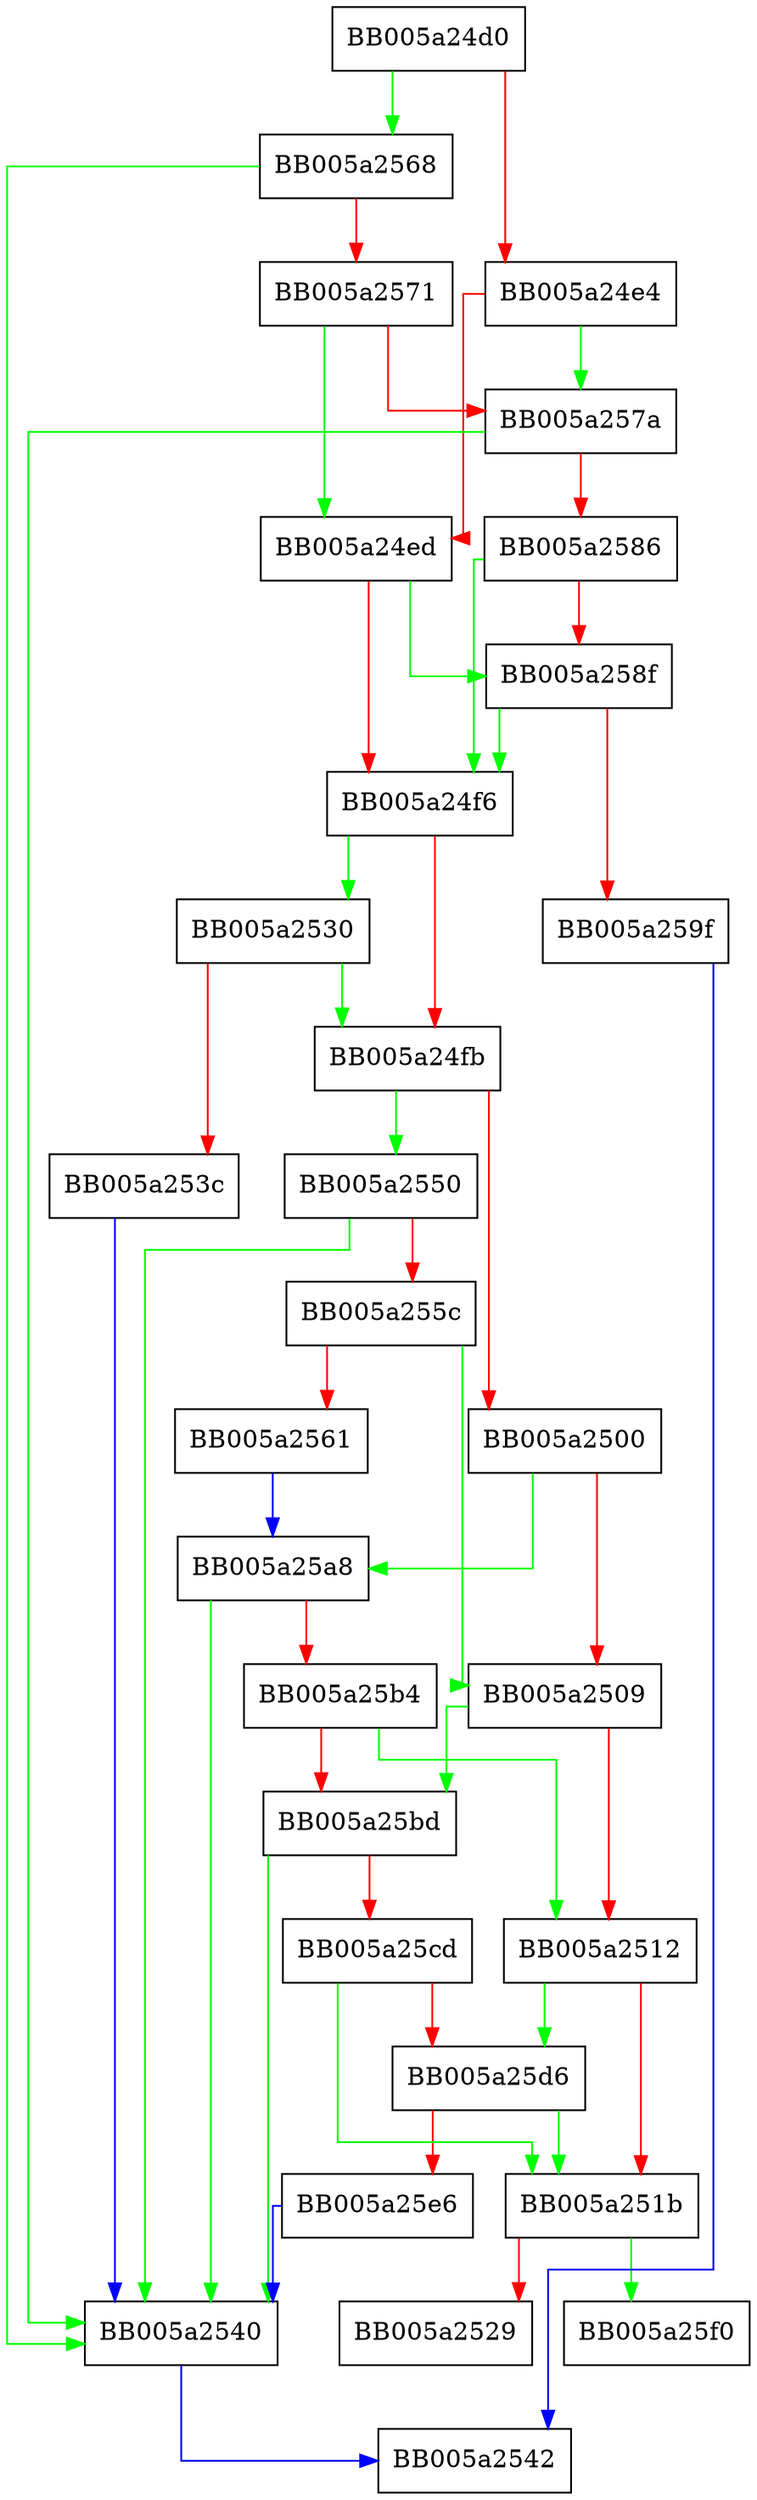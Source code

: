 digraph ENGINE_set_default {
  node [shape="box"];
  graph [splines=ortho];
  BB005a24d0 -> BB005a2568 [color="green"];
  BB005a24d0 -> BB005a24e4 [color="red"];
  BB005a24e4 -> BB005a257a [color="green"];
  BB005a24e4 -> BB005a24ed [color="red"];
  BB005a24ed -> BB005a258f [color="green"];
  BB005a24ed -> BB005a24f6 [color="red"];
  BB005a24f6 -> BB005a2530 [color="green"];
  BB005a24f6 -> BB005a24fb [color="red"];
  BB005a24fb -> BB005a2550 [color="green"];
  BB005a24fb -> BB005a2500 [color="red"];
  BB005a2500 -> BB005a25a8 [color="green"];
  BB005a2500 -> BB005a2509 [color="red"];
  BB005a2509 -> BB005a25bd [color="green"];
  BB005a2509 -> BB005a2512 [color="red"];
  BB005a2512 -> BB005a25d6 [color="green"];
  BB005a2512 -> BB005a251b [color="red"];
  BB005a251b -> BB005a25f0 [color="green"];
  BB005a251b -> BB005a2529 [color="red"];
  BB005a2530 -> BB005a24fb [color="green"];
  BB005a2530 -> BB005a253c [color="red"];
  BB005a253c -> BB005a2540 [color="blue"];
  BB005a2540 -> BB005a2542 [color="blue"];
  BB005a2550 -> BB005a2540 [color="green"];
  BB005a2550 -> BB005a255c [color="red"];
  BB005a255c -> BB005a2509 [color="green"];
  BB005a255c -> BB005a2561 [color="red"];
  BB005a2561 -> BB005a25a8 [color="blue"];
  BB005a2568 -> BB005a2540 [color="green"];
  BB005a2568 -> BB005a2571 [color="red"];
  BB005a2571 -> BB005a24ed [color="green"];
  BB005a2571 -> BB005a257a [color="red"];
  BB005a257a -> BB005a2540 [color="green"];
  BB005a257a -> BB005a2586 [color="red"];
  BB005a2586 -> BB005a24f6 [color="green"];
  BB005a2586 -> BB005a258f [color="red"];
  BB005a258f -> BB005a24f6 [color="green"];
  BB005a258f -> BB005a259f [color="red"];
  BB005a259f -> BB005a2542 [color="blue"];
  BB005a25a8 -> BB005a2540 [color="green"];
  BB005a25a8 -> BB005a25b4 [color="red"];
  BB005a25b4 -> BB005a2512 [color="green"];
  BB005a25b4 -> BB005a25bd [color="red"];
  BB005a25bd -> BB005a2540 [color="green"];
  BB005a25bd -> BB005a25cd [color="red"];
  BB005a25cd -> BB005a251b [color="green"];
  BB005a25cd -> BB005a25d6 [color="red"];
  BB005a25d6 -> BB005a251b [color="green"];
  BB005a25d6 -> BB005a25e6 [color="red"];
  BB005a25e6 -> BB005a2540 [color="blue"];
}